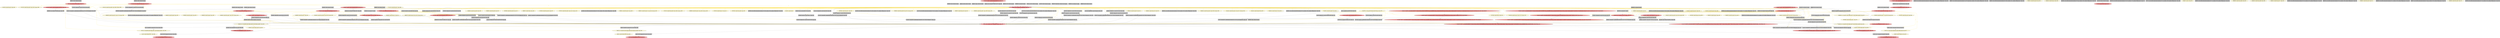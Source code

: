 
digraph G {


node2899 [fillcolor=lemonchiffon,label="[606/609]  br i1 %isnull215, label %delete.end217, label %delete.notnull216, !dbg !1672",shape=ellipse,style=filled ]
node2898 [fillcolor=grey,label="[467/468]  call void @llvm.dbg.declare(metadata i32* %i105, metadata !1664, metadata !DIExpression()), !dbg !1666",shape=rectangle,style=filled ]
node2895 [fillcolor=lemonchiffon,label="[650/651]  br label %for.cond74, !dbg !1466",shape=ellipse,style=filled ]
node2894 [fillcolor=grey,label="[379/382]  %idxprom122 = zext i32 %75 to i64, !dbg !1534",shape=rectangle,style=filled ]
node2891 [fillcolor=lightcoral,label="[861/862]  call void @srand(i32 %conv) #3, !dbg !1299",shape=ellipse,style=filled ]
node2890 [fillcolor=lemonchiffon,label="[646/647]  br label %for.cond71, !dbg !1494, !llvm.loop !1495",shape=ellipse,style=filled ]
node2888 [fillcolor=grey,label="[605/610]  %isnull215 = icmp eq i32** %125, null, !dbg !1672",shape=rectangle,style=filled ]
node2887 [fillcolor=grey,label="[601/604]  %126 = bitcast i32** %125 to i8*, !dbg !1672",shape=rectangle,style=filled ]
node2885 [fillcolor=lightcoral,label="[197/198]  %call171 = call dereferenceable(272) %class.std::basic_ostream* @_ZStlsISt11char_traitsIcEERSt13basic_ostreamIcT_ES5_PKc(%class.std::basic_ostream* dereferenceable(272) %call170, i8* getelementptr inbounds ([9 x i8], [9 x i8]* @.str.2, i32 0, i32 0)), !dbg !16091609",shape=ellipse,style=filled ]
node2884 [fillcolor=lemonchiffon,label="[273/274]  br label %for.cond139, !dbg !1588, !llvm.loop !1589",shape=ellipse,style=filled ]
node2883 [fillcolor=lemonchiffon,label="[669/670]  br label %for.cond5, !dbg !1343, !llvm.loop !1344",shape=ellipse,style=filled ]
node2881 [fillcolor=grey,label="[848/849]  call void @llvm.dbg.declare(metadata i32* %i188, metadata !1792, metadata !DIExpression()), !dbg !1794",shape=rectangle,style=filled ]
node2880 [fillcolor=lemonchiffon,label="[733/734]  br label %for.cond204, !dbg !1668, !llvm.loop !1669",shape=ellipse,style=filled ]
node2878 [fillcolor=lemonchiffon,label="[681/682]  br label %for.inc11, !dbg !1341",shape=ellipse,style=filled ]
node2875 [fillcolor=grey,label="[910/911]  %12 = bitcast i8* %call14 to i32**, !dbg !1348",shape=rectangle,style=filled ]
node2874 [fillcolor=lemonchiffon,label="[363/364]  br label %for.cond47, !dbg !1442, !llvm.loop !1443",shape=ellipse,style=filled ]
node2893 [fillcolor=grey,label="[866/867]  call void @llvm.dbg.declare(metadata [5 x i32]* %experiments, metadata !1450, metadata !DIExpression()), !dbg !1454",shape=rectangle,style=filled ]
node2873 [fillcolor=lemonchiffon,label="[334/341]  br i1 %isnull200, label %delete.end202, label %delete.notnull201, !dbg !1653",shape=ellipse,style=filled ]
node2872 [fillcolor=grey,label="[846/847]  call void @llvm.dbg.declare(metadata i32* %i203, metadata !1811, metadata !DIExpression()), !dbg !1813",shape=rectangle,style=filled ]
node2867 [fillcolor=lemonchiffon,label="[850/851]  br label %for.cond16, !dbg !1353",shape=ellipse,style=filled ]
node2864 [fillcolor=grey,label="[890/891]  %j70 = alloca i32, align 4",shape=rectangle,style=filled ]
node2863 [fillcolor=grey,label="[860/863]  %conv = trunc i64 %call to i32, !dbg !1298",shape=rectangle,style=filled ]
node2862 [fillcolor=grey,label="[868/869]  %k = alloca i32, align 4",shape=rectangle,style=filled ]
node2859 [fillcolor=grey,label="[431/432]  %sub = sub i32 3000, %72, !dbg !1532",shape=rectangle,style=filled ]
node2896 [fillcolor=lemonchiffon,label="[638/639]  br label %for.cond74, !dbg !1485, !llvm.loop !1486",shape=ellipse,style=filled ]
node2858 [fillcolor=grey,label="[870/871]  %i142 = alloca i32, align 4",shape=rectangle,style=filled ]
node2854 [fillcolor=lightcoral,label="[824/827]  %call3 = call i8* @_Znam(i64 8000) #10, !dbg !1326",shape=ellipse,style=filled ]
node2852 [fillcolor=grey,label="[54/57]  %115 = bitcast i32* %114 to i8*, !dbg !1646",shape=rectangle,style=filled ]
node2851 [fillcolor=lemonchiffon,label="[822/823]  br label %for.cond, !dbg !1309",shape=ellipse,style=filled ]
node2850 [fillcolor=grey,label="[902/903]  %b = alloca i32**, align 8",shape=rectangle,style=filled ]
node2848 [fillcolor=lemonchiffon,label="[575/576]  br label %for.inc173, !dbg !1611",shape=ellipse,style=filled ]
node2860 [fillcolor=lightcoral,label="[794/815]  %116 = load i32, i32* %i188, align 4, !dbg !1648",shape=ellipse,style=filled ]
node2847 [fillcolor=grey,label="[864/865]  call void @llvm.dbg.declare(metadata i32* %tmp, metadata !1455, metadata !DIExpression()), !dbg !1456",shape=rectangle,style=filled ]
node2846 [fillcolor=grey,label="[58/63]  %isnull194 = icmp eq i32* %114, null, !dbg !1646",shape=rectangle,style=filled ]
node2871 [fillcolor=lemonchiffon,label="[557/558]  br label %for.cond29, !dbg !1380",shape=ellipse,style=filled ]
node2849 [fillcolor=grey,label="[164/165]  %idxprom87 = zext i32 %51 to i64, !dbg !1479",shape=rectangle,style=filled ]
node2845 [fillcolor=grey,label="[872/873]  %j109 = alloca i32, align 4",shape=rectangle,style=filled ]
node2876 [fillcolor=lightcoral,label="[662/687]  %10 = load i32, i32* %i4, align 4, !dbg !1339",shape=ellipse,style=filled ]
node2844 [fillcolor=lemonchiffon,label="[765/766]  br label %for.cond, !dbg !1321, !llvm.loop !1322",shape=ellipse,style=filled ]
node2840 [fillcolor=grey,label="[563/564]  call void @llvm.dbg.declare(metadata i32* %i66, metadata !1602, metadata !DIExpression()), !dbg !1604",shape=rectangle,style=filled ]
node2839 [fillcolor=grey,label="[852/853]  %i46 = alloca i32, align 4",shape=rectangle,style=filled ]
node2838 [fillcolor=grey,label="[527/528]  %arrayidx = getelementptr inbounds i32*, i32** %3, i64 %idxprom, !dbg !1316",shape=rectangle,style=filled ]
node2837 [fillcolor=lemonchiffon,label="[192/193]  br label %if.end",shape=ellipse,style=filled ]
node2861 [fillcolor=grey,label="[740/743]  %retval = alloca i32, align 4",shape=rectangle,style=filled ]
node2836 [fillcolor=grey,label="[144/145]  %arrayidx78 = getelementptr inbounds i32*, i32** %38, i64 %idxprom77, !dbg !1471",shape=rectangle,style=filled ]
node2686 [fillcolor=grey,label="[172/173]  %idxprom83 = zext i32 %46 to i64, !dbg !1475",shape=rectangle,style=filled ]
node2897 [fillcolor=grey,label="[613/614]  %arrayidx21 = getelementptr inbounds i32*, i32** %15, i64 %idxprom20, !dbg !1360",shape=rectangle,style=filled ]
node2853 [fillcolor=grey,label="[409/410]  %idxprom115 = zext i32 %67 to i64, !dbg !1524",shape=rectangle,style=filled ]
node2742 [fillcolor=grey,label="[882/883]  %experiments = alloca [5 x i32], align 16",shape=rectangle,style=filled ]
node2740 [fillcolor=lemonchiffon,label="[657/658]  br label %for.cond71, !dbg !1457",shape=ellipse,style=filled ]
node2747 [fillcolor=lightcoral,label="[741/742]  store i32 0, i32* %retval, align 4",shape=ellipse,style=filled ]
node2739 [fillcolor=grey,label="[519/524]  %isnull185 = icmp eq i32** %109, null, !dbg !1634",shape=rectangle,style=filled ]
node2813 [fillcolor=lightcoral,label="[697/700]  %call19 = call i8* @_Znam(i64 12000) #10, !dbg !1358",shape=ellipse,style=filled ]
node2743 [fillcolor=lemonchiffon,label="[701/702]  br label %for.cond16, !dbg !1365, !llvm.loop !1366",shape=ellipse,style=filled ]
node2816 [fillcolor=lightcoral,label="[3/124]  %93 = load i32*, i32** %arrayidx152, align 8, !dbg !1576",shape=ellipse,style=filled ]
node2735 [fillcolor=grey,label="[834/835]  call void @llvm.dbg.declare(metadata i32* %i176, metadata !1773, metadata !DIExpression()), !dbg !1775",shape=rectangle,style=filled ]
node2684 [fillcolor=grey,label="[401/402]  call void @llvm.dbg.declare(metadata i32* %j109, metadata !1672, metadata !DIExpression()), !dbg !1675",shape=rectangle,style=filled ]
node2738 [fillcolor=grey,label="[770/771]  call void @llvm.dbg.declare(metadata i32*** %a, metadata !1459, metadata !DIExpression()), !dbg !1460",shape=rectangle,style=filled ]
node2683 [fillcolor=lemonchiffon,label="[399/400]  br label %for.cond106, !dbg !1552, !llvm.loop !1553",shape=ellipse,style=filled ]
node2727 [fillcolor=lightcoral,label="[194/195]  %call172 = call dereferenceable(272) %class.std::basic_ostream* @_ZNSolsEPFRSoS_E(%class.std::basic_ostream* %call171, %class.std::basic_ostream* (%class.std::basic_ostream*)* @_ZSt4endlIcSt11char_traitsIcEERSt13basic_ostreamIT_T0_ES6_), !dbg !1610bg !1610",shape=ellipse,style=filled ]
node2877 [fillcolor=grey,label="[271/272]  call void @llvm.dbg.declare(metadata i32* %i142, metadata !1720, metadata !DIExpression()), !dbg !1723",shape=rectangle,style=filled ]
node2713 [fillcolor=lemonchiffon,label="[607/608]  br label %delete.end217, !dbg !1672",shape=ellipse,style=filled ]
node2766 [fillcolor=lemonchiffon,label="[781/782]  br label %for.inc182, !dbg !1628",shape=ellipse,style=filled ]
node2718 [fillcolor=lightcoral,label="[475/554]  store i32 0, i32* %i28, align 4, !dbg !1379",shape=ellipse,style=filled ]
node2717 [fillcolor=lemonchiffon,label="[547/548]  br label %for.inc43, !dbg !1406",shape=ellipse,style=filled ]
node2729 [fillcolor=lightcoral,label="[677/678]  %call8 = call i8* @_Znam(i64 12000) #10, !dbg !1336",shape=ellipse,style=filled ]
node2745 [fillcolor=lemonchiffon,label="[816/817]  ret i32 0, !dbg !1673",shape=ellipse,style=filled ]
node2866 [fillcolor=grey,label="[856/857]  call void @llvm.dbg.declare(metadata i32*** %c, metadata !1503, metadata !DIExpression()), !dbg !1504",shape=rectangle,style=filled ]
node2714 [fillcolor=grey,label="[854/855]  %j50 = alloca i32, align 4",shape=rectangle,style=filled ]
node2774 [fillcolor=grey,label="[2/125]  %arrayidx152 = getelementptr inbounds i32*, i32** %91, i64 %idxprom151, !dbg !1576",shape=rectangle,style=filled ]
node2710 [fillcolor=grey,label="[537/538]  %rem = urem i32 %call35, 10, !dbg !1396",shape=rectangle,style=filled ]
node2842 [fillcolor=grey,label="[392/393]  %arrayidx114 = getelementptr inbounds i32*, i32** %64, i64 %idxprom113, !dbg !1524",shape=rectangle,style=filled ]
node2707 [fillcolor=lemonchiffon,label="[266/267]  br label %for.inc155, !dbg !1581",shape=ellipse,style=filled ]
node2678 [fillcolor=lightcoral,label="[289/370]  store i32 0, i32* %i46, align 4, !dbg !1413",shape=ellipse,style=filled ]
node2706 [fillcolor=lemonchiffon,label="[534/535]  br label %for.inc40, !dbg !1401",shape=ellipse,style=filled ]
node2855 [fillcolor=lemonchiffon,label="[655/656]  br label %for.cond67, !dbg !1499, !llvm.loop !1500",shape=ellipse,style=filled ]
node2769 [fillcolor=lemonchiffon,label="[767/768]  br label %for.inc, !dbg !1319",shape=ellipse,style=filled ]
node2682 [fillcolor=grey,label="[894/895]  %c = alloca i32**, align 8",shape=rectangle,style=filled ]
node2731 [fillcolor=lightcoral,label="[10/11]  call void @_ZdaPv(i8* %123) #11, !dbg !1665",shape=ellipse,style=filled ]
node2783 [fillcolor=grey,label="[138/139]  %arrayidx86 = getelementptr inbounds i32*, i32** %48, i64 %idxprom85, !dbg !1479",shape=rectangle,style=filled ]
node2687 [fillcolor=grey,label="[427/428]  %idxprom120 = zext i32 %sub119 to i64, !dbg !1529",shape=rectangle,style=filled ]
node2681 [fillcolor=lemonchiffon,label="[549/550]  br label %for.cond32, !dbg !1389",shape=ellipse,style=filled ]
node2695 [fillcolor=grey,label="[667/668]  %8 = bitcast i8* %call8 to i32*, !dbg !1336",shape=rectangle,style=filled ]
node2715 [fillcolor=grey,label="[480/481]  %arrayidx37 = getelementptr inbounds i32*, i32** %21, i64 %idxprom36, !dbg !1397",shape=rectangle,style=filled ]
node2753 [fillcolor=lemonchiffon,label="[783/784]  br label %for.cond177, !dbg !1630, !llvm.loop !1631",shape=ellipse,style=filled ]
node2843 [fillcolor=lemonchiffon,label="[908/909]  br label %for.cond204, !dbg !1657",shape=ellipse,style=filled ]
node2809 [fillcolor=lemonchiffon,label="[60/61]  br label %delete.end196, !dbg !1646",shape=ellipse,style=filled ]
node2711 [fillcolor=lemonchiffon,label="[842/843]  br label %for.cond189, !dbg !1638",shape=ellipse,style=filled ]
node2841 [fillcolor=grey,label="[886/887]  %i4 = alloca i32, align 4",shape=rectangle,style=filled ]
node2765 [fillcolor=grey,label="[329/330]  %arrayidx82 = getelementptr inbounds i32*, i32** %43, i64 %idxprom81, !dbg !1475",shape=rectangle,style=filled ]
node2716 [fillcolor=grey,label="[545/546]  call void @llvm.dbg.declare(metadata i32* %j, metadata !1542, metadata !DIExpression()), !dbg !1545",shape=rectangle,style=filled ]
node2708 [fillcolor=grey,label="[415/416]  %idxprom130 = zext i32 %sub129 to i64, !dbg !1539",shape=rectangle,style=filled ]
node2856 [fillcolor=grey,label="[688/689]  %j138 = alloca i32, align 4",shape=rectangle,style=filled ]
node2771 [fillcolor=lemonchiffon,label="[358/359]  br label %for.cond51, !dbg !1437, !llvm.loop !1438",shape=ellipse,style=filled ]
node2670 [fillcolor=grey,label="[345/346]  %arrayidx193 = getelementptr inbounds i32*, i32** %112, i64 %idxprom192, !dbg !1643",shape=rectangle,style=filled ]
node2677 [fillcolor=grey,label="[361/362]  call void @llvm.dbg.declare(metadata i32* %j50, metadata !1576, metadata !DIExpression()), !dbg !1579",shape=rectangle,style=filled ]
node2767 [fillcolor=grey,label="[337/338]  %118 = bitcast i32** %117 to i8*, !dbg !1653",shape=rectangle,style=filled ]
node2797 [fillcolor=grey,label="[12/13]  %123 = bitcast i32* %122 to i8*, !dbg !1665",shape=rectangle,style=filled ]
node2676 [fillcolor=lemonchiffon,label="[840/841]  br label %for.cond177, !dbg !1619",shape=ellipse,style=filled ]
node2808 [fillcolor=grey,label="[244/245]  %arrayidx147 = getelementptr inbounds i32*, i32** %87, i64 %idxprom146, !dbg !1572",shape=rectangle,style=filled ]
node2834 [fillcolor=grey,label="[904/905]  call void @llvm.dbg.declare(metadata i32* %i15, metadata !1507, metadata !DIExpression()), !dbg !1509",shape=rectangle,style=filled ]
node2689 [fillcolor=grey,label="[429/430]  %sub119 = sub i32 %sub, 1, !dbg !1533",shape=rectangle,style=filled ]
node2822 [fillcolor=lightcoral,label="[354/357]  %call54 = call i32 @rand() #3, !dbg !1428",shape=ellipse,style=filled ]
node2886 [fillcolor=lemonchiffon,label="[805/806]  br label %for.inc197, !dbg !1647",shape=ellipse,style=filled ]
node2825 [fillcolor=grey,label="[157/158]  call void @llvm.dbg.declare(metadata i32* %j70, metadata !1610, metadata !DIExpression()), !dbg !1613",shape=rectangle,style=filled ]
node2751 [fillcolor=grey,label="[807/808]  %idxprom192 = zext i32 %113 to i64, !dbg !1643",shape=rectangle,style=filled ]
node2673 [fillcolor=lemonchiffon,label="[801/802]  br label %for.cond189, !dbg !1649, !llvm.loop !1650",shape=ellipse,style=filled ]
node2736 [fillcolor=lemonchiffon,label="[283/284]  br label %for.cond47, !dbg !1414",shape=ellipse,style=filled ]
node2750 [fillcolor=grey,label="[892/893]  %i105 = alloca i32, align 4",shape=rectangle,style=filled ]
node2680 [fillcolor=grey,label="[380/381]  %arrayidx123 = getelementptr inbounds i32*, i32** %74, i64 %idxprom122, !dbg !1534",shape=rectangle,style=filled ]
node2865 [fillcolor=lightcoral,label="[209/214]  %call166 = call dereferenceable(272) %class.std::basic_ostream* @_ZNSolsEj(%class.std::basic_ostream* %call165, i32 %100), !dbg !16011601",shape=ellipse,style=filled ]
node2703 [fillcolor=lightcoral,label="[508/533]  %21 = load i32**, i32*** %a, align 8, !dbg !1397",shape=ellipse,style=filled ]
node2694 [fillcolor=lemonchiffon,label="[459/460]  br label %for.inc135, !dbg !1550",shape=ellipse,style=filled ]
node2770 [fillcolor=grey,label="[755/756]  %idxprom = zext i32 %4 to i64, !dbg !1316",shape=rectangle,style=filled ]
node2720 [fillcolor=grey,label="[559/560]  call void @llvm.dbg.declare(metadata i32* %i28, metadata !1533, metadata !DIExpression()), !dbg !1536",shape=rectangle,style=filled ]
node2788 [fillcolor=lemonchiffon,label="[268/269]  br label %for.cond143, !dbg !1583, !llvm.loop !1584",shape=ellipse,style=filled ]
node2732 [fillcolor=grey,label="[597/598]  %arrayidx208 = getelementptr inbounds i32*, i32** %120, i64 %idxprom207, !dbg !1662",shape=rectangle,style=filled ]
node2795 [fillcolor=lightcoral,label="[200/201]  %call169 = call dereferenceable(272) %class.std::basic_ostream* @_ZStlsISt11char_traitsIcEERSt13basic_ostreamIcT_ES5_PKc(%class.std::basic_ostream* dereferenceable(272) @_ZSt4cout, i8* getelementptr inbounds ([12 x i8], [12 x i8]* @.str, i32 0, i32 0)), !dbg !16051605",shape=ellipse,style=filled ]
node2679 [fillcolor=grey,label="[832/833]  %j = alloca i32, align 4",shape=rectangle,style=filled ]
node2691 [fillcolor=lemonchiffon,label="[441/442]  br label %for.cond110, !dbg !1547, !llvm.loop !1548",shape=ellipse,style=filled ]
node2741 [fillcolor=lemonchiffon,label="[521/522]  br label %delete.end187, !dbg !1634",shape=ellipse,style=filled ]
node2726 [fillcolor=lightcoral,label="[584/585]  %call165 = call dereferenceable(272) %class.std::basic_ostream* @_ZStlsISt11char_traitsIcEERSt13basic_ostreamIcT_ES5_PKc(%class.std::basic_ostream* dereferenceable(272) @_ZSt4cout, i8* getelementptr inbounds ([12 x i8], [12 x i8]* @.str, i32 0, i32 0)), !dbg !15981598",shape=ellipse,style=filled ]
node2761 [fillcolor=grey,label="[698/699]  %14 = bitcast i8* %call19 to i32*, !dbg !1358",shape=rectangle,style=filled ]
node2672 [fillcolor=grey,label="[349/350]  %arrayidx10 = getelementptr inbounds i32*, i32** %9, i64 %idxprom9, !dbg !1338",shape=rectangle,style=filled ]
node2702 [fillcolor=grey,label="[391/394]  %idxprom113 = zext i32 %65 to i64, !dbg !1524",shape=rectangle,style=filled ]
node2697 [fillcolor=grey,label="[479/482]  %idxprom36 = zext i32 %22 to i64, !dbg !1397",shape=rectangle,style=filled ]
node2868 [fillcolor=lemonchiffon,label="[159/160]  br label %for.inc99, !dbg !1497",shape=ellipse,style=filled ]
node2712 [fillcolor=lemonchiffon,label="[540/541]  br label %for.cond32, !dbg !1403, !llvm.loop !1404",shape=ellipse,style=filled ]
node2827 [fillcolor=grey,label="[838/839]  call void @llvm.dbg.declare(metadata i32* %i4, metadata !1485, metadata !DIExpression()), !dbg !1487",shape=rectangle,style=filled ]
node2724 [fillcolor=grey,label="[386/387]  %arrayidx118 = getelementptr inbounds i32*, i32** %69, i64 %idxprom117, !dbg !1529",shape=rectangle,style=filled ]
node2674 [fillcolor=grey,label="[355/356]  %rem55 = urem i32 %call54, 10, !dbg !1430",shape=rectangle,style=filled ]
node2690 [fillcolor=lemonchiffon,label="[439/440]  br label %for.inc132, !dbg !1545",shape=ellipse,style=filled ]
node2730 [fillcolor=lightcoral,label="[326/353]  %29 = load i32**, i32*** %b, align 8, !dbg !1431",shape=ellipse,style=filled ]
node2719 [fillcolor=lightcoral,label="[89/90]  call void @_Z4swapRjS_(i32* dereferenceable(4) %arrayidx149, i32* dereferenceable(4) %arrayidx154), !dbg !1580",shape=ellipse,style=filled ]
node2698 [fillcolor=grey,label="[511/512]  %arrayidx181 = getelementptr inbounds i32*, i32** %104, i64 %idxprom180, !dbg !1624",shape=rectangle,style=filled ]
node2892 [fillcolor=grey,label="[625/626]  %idxprom79 = zext i32 %41 to i64, !dbg !1471",shape=rectangle,style=filled ]
node2699 [fillcolor=lightcoral,label="[516/517]  call void @_ZdaPv(i8* %110) #11, !dbg !1634",shape=ellipse,style=filled ]
node2773 [fillcolor=lemonchiffon,label="[59/62]  br i1 %isnull194, label %delete.end196, label %delete.notnull195, !dbg !1646",shape=ellipse,style=filled ]
node2700 [fillcolor=grey,label="[819/820]  %0 = bitcast i8* %call1 to i32**, !dbg !1304",shape=rectangle,style=filled ]
node2721 [fillcolor=lemonchiffon,label="[880/881]  br label %for.cond5, !dbg !1331",shape=ellipse,style=filled ]
node2763 [fillcolor=grey,label="[131/134]  %idxprom92 = zext i32 %54 to i64, !dbg !1488",shape=rectangle,style=filled ]
node2748 [fillcolor=grey,label="[690/717]  %i15 = alloca i32, align 4",shape=rectangle,style=filled ]
node2746 [fillcolor=grey,label="[648/649]  call void @llvm.dbg.declare(metadata i32* %k, metadata !1619, metadata !DIExpression()), !dbg !1622",shape=rectangle,style=filled ]
node2779 [fillcolor=grey,label="[620/621]  %idxprom81 = zext i32 %44 to i64, !dbg !1475",shape=rectangle,style=filled ]
node2749 [fillcolor=grey,label="[168/169]  %idxprom94 = zext i32 %56 to i64, !dbg !1488",shape=rectangle,style=filled ]
node2829 [fillcolor=grey,label="[703/704]  %idxprom20 = zext i32 %16 to i64, !dbg !1360",shape=rectangle,style=filled ]
node2709 [fillcolor=lightcoral,label="[691/716]  store i32 0, i32* %i15, align 4, !dbg !1352",shape=ellipse,style=filled ]
node2704 [fillcolor=lightcoral,label="[210/213]  %call167 = call dereferenceable(272) %class.std::basic_ostream* @_ZStlsISt11char_traitsIcEERSt13basic_ostreamIcT_ES5_PKc(%class.std::basic_ostream* dereferenceable(272) %call166, i8* getelementptr inbounds ([9 x i8], [9 x i8]* @.str.1, i32 0, i32 0)), !dbg !16021602",shape=ellipse,style=filled ]
node2752 [fillcolor=lightcoral,label="[718/739]  %124 = load i32, i32* %i203, align 4, !dbg !1667",shape=ellipse,style=filled ]
node2754 [fillcolor=grey,label="[775/776]  %idxprom180 = zext i32 %105 to i64, !dbg !1624",shape=rectangle,style=filled ]
node2755 [fillcolor=grey,label="[385/388]  %idxprom117 = zext i32 %70 to i64, !dbg !1529",shape=rectangle,style=filled ]
node2756 [fillcolor=grey,label="[762/763]  %2 = bitcast i8* %call2 to i32*, !dbg !1314",shape=rectangle,style=filled ]
node2757 [fillcolor=grey,label="[888/889]  call void @llvm.dbg.declare(metadata i32* %i, metadata !1463, metadata !DIExpression()), !dbg !1465",shape=rectangle,style=filled ]
node2835 [fillcolor=grey,label="[500/501]  %idxprom38 = zext i32 %24 to i64, !dbg !1397",shape=rectangle,style=filled ]
node2758 [fillcolor=lightcoral,label="[912/913]  %call14 = call i8* @_Znam(i64 800) #10, !dbg !1348",shape=ellipse,style=filled ]
node2760 [fillcolor=lemonchiffon,label="[705/706]  br label %for.inc22, !dbg !1363",shape=ellipse,style=filled ]
node2722 [fillcolor=lemonchiffon,label="[561/562]  br label %for.cond67, !dbg !1448",shape=ellipse,style=filled ]
node2791 [fillcolor=lightcoral,label="[77/78]  call void @_ZdaPv(i8* %107) #11, !dbg !1627",shape=ellipse,style=filled ]
node2762 [fillcolor=lightcoral,label="[128/661]  %35 = load i32, i32* %i66, align 4, !dbg !1449",shape=ellipse,style=filled ]
node2768 [fillcolor=grey,label="[906/907]  call void @llvm.dbg.declare(metadata i32* %expn, metadata !1525, metadata !DIExpression()), !dbg !1527",shape=rectangle,style=filled ]
node2812 [fillcolor=lemonchiffon,label="[81/84]  br i1 %isnull, label %delete.end, label %delete.notnull, !dbg !1627",shape=ellipse,style=filled ]
node2804 [fillcolor=lemonchiffon,label="[308/309]  br label %for.inc60, !dbg !1435",shape=ellipse,style=filled ]
node2803 [fillcolor=lemonchiffon,label="[640/641]  br label %for.inc89, !dbg !1483",shape=ellipse,style=filled ]
node2772 [fillcolor=lemonchiffon,label="[339/340]  br label %delete.end202, !dbg !1653",shape=ellipse,style=filled ]
node2882 [fillcolor=grey,label="[679/680]  %idxprom9 = zext i32 %10 to i64, !dbg !1338",shape=rectangle,style=filled ]
node2723 [fillcolor=grey,label="[565/566]  call void @llvm.dbg.declare(metadata i32* %i46, metadata !1568, metadata !DIExpression()), !dbg !1570",shape=rectangle,style=filled ]
node2775 [fillcolor=grey,label="[122/123]  %arrayidx154 = getelementptr inbounds i32, i32* %93, i64 %idxprom153, !dbg !1576",shape=rectangle,style=filled ]
node2776 [fillcolor=grey,label="[0/127]  %sub150 = sub i32 99, %92, !dbg !1578",shape=rectangle,style=filled ]
node2705 [fillcolor=grey,label="[515/518]  %110 = bitcast i32** %109 to i8*, !dbg !1634",shape=rectangle,style=filled ]
node2693 [fillcolor=lemonchiffon,label="[457/458]  br label %for.cond110, !dbg !1519",shape=ellipse,style=filled ]
node2790 [fillcolor=lemonchiffon,label="[275/276]  br label %for.inc158, !dbg !1586",shape=ellipse,style=filled ]
node2777 [fillcolor=lightcoral,label="[196/199]  %call170 = call dereferenceable(272) %class.std::basic_ostream* @_ZNSolsEj(%class.std::basic_ostream* %call169, i32 %101), !dbg !16081608",shape=ellipse,style=filled ]
node2889 [fillcolor=lightcoral,label="[772/793]  %108 = load i32, i32* %i176, align 4, !dbg !1629",shape=ellipse,style=filled ]
node2823 [fillcolor=grey,label="[323/324]  %idxprom58 = zext i32 %32 to i64, !dbg !1431",shape=rectangle,style=filled ]
node2778 [fillcolor=lemonchiffon,label="[744/769]  br i1 %cmp, label %for.body, label %for.end, !dbg !1313",shape=ellipse,style=filled ]
node2819 [fillcolor=grey,label="[294/295]  %arrayidx57 = getelementptr inbounds i32*, i32** %29, i64 %idxprom56, !dbg !1431",shape=rectangle,style=filled ]
node2798 [fillcolor=grey,label="[137/140]  %idxprom85 = zext i32 %49 to i64, !dbg !1479",shape=rectangle,style=filled ]
node2780 [fillcolor=grey,label="[76/79]  %107 = bitcast i32* %106 to i8*, !dbg !1627",shape=rectangle,style=filled ]
node2781 [fillcolor=lightcoral,label="[536/539]  %call35 = call i32 @rand() #3, !dbg !1394",shape=ellipse,style=filled ]
node2879 [fillcolor=lemonchiffon,label="[520/523]  br i1 %isnull185, label %delete.end187, label %delete.notnull186, !dbg !1634",shape=ellipse,style=filled ]
node2782 [fillcolor=grey,label="[830/831]  %i203 = alloca i32, align 4",shape=rectangle,style=filled ]
node2734 [fillcolor=grey,label="[414/417]  %sub129 = sub i32 %sub128, 1, !dbg !1543",shape=rectangle,style=filled ]
node2784 [fillcolor=grey,label="[900/901]  %i176 = alloca i32, align 4",shape=rectangle,style=filled ]
node2785 [fillcolor=lemonchiffon,label="[14/15]  br label %delete.end211, !dbg !1665",shape=ellipse,style=filled ]
node2725 [fillcolor=grey,label="[567/568]  call void @llvm.dbg.declare(metadata i32* %j138, metadata !1712, metadata !DIExpression()), !dbg !1714",shape=rectangle,style=filled ]
node2696 [fillcolor=grey,label="[844/845]  %i188 = alloca i32, align 4",shape=rectangle,style=filled ]
node2786 [fillcolor=grey,label="[80/85]  %isnull = icmp eq i32* %106, null, !dbg !1627",shape=rectangle,style=filled ]
node2764 [fillcolor=lightcoral,label="[335/336]  call void @_ZdaPv(i8* %118) #11, !dbg !1653",shape=ellipse,style=filled ]
node2802 [fillcolor=lemonchiffon,label="[491/492]  br label %for.cond29, !dbg !1408, !llvm.loop !1409",shape=ellipse,style=filled ]
node2744 [fillcolor=grey,label="[143/146]  %idxprom77 = zext i32 %39 to i64, !dbg !1471",shape=rectangle,style=filled ]
node2787 [fillcolor=grey,label="[836/837]  %i66 = alloca i32, align 4",shape=rectangle,style=filled ]
node2789 [fillcolor=lemonchiffon,label="[731/732]  br label %for.inc212, !dbg !1666",shape=ellipse,style=filled ]
node2818 [fillcolor=lemonchiffon,label="[9/16]  br i1 %isnull209, label %delete.end211, label %delete.notnull210, !dbg !1665",shape=ellipse,style=filled ]
node2671 [fillcolor=lightcoral,label="[818/821]  %call1 = call i8* @_Znam(i64 800) #10, !dbg !1304",shape=ellipse,style=filled ]
node2793 [fillcolor=grey,label="[88/91]  %arrayidx149 = getelementptr inbounds i32, i32* %89, i64 %idxprom148, !dbg !1572",shape=rectangle,style=filled ]
node2737 [fillcolor=lemonchiffon,label="[828/829]  br label %for.cond25, !dbg !1371",shape=ellipse,style=filled ]
node2794 [fillcolor=grey,label="[227/228]  %idxprom153 = zext i32 %94 to i64, !dbg !1576",shape=rectangle,style=filled ]
node2821 [fillcolor=grey,label="[874/875]  %a = alloca i32**, align 8",shape=rectangle,style=filled ]
node2796 [fillcolor=grey,label="[8/17]  %isnull209 = icmp eq i32* %122, null, !dbg !1665",shape=rectangle,style=filled ]
node2826 [fillcolor=lemonchiffon,label="[82/83]  br label %delete.end, !dbg !1627",shape=ellipse,style=filled ]
node2857 [fillcolor=grey,label="[333/342]  %isnull200 = icmp eq i32** %117, null, !dbg !1653",shape=rectangle,style=filled ]
node2692 [fillcolor=grey,label="[447/448]  %idxprom126 = zext i32 %80 to i64, !dbg !1539",shape=rectangle,style=filled ]
node2828 [fillcolor=lightcoral,label="[761/764]  %call2 = call i8* @_Znam(i64 4000) #10, !dbg !1314",shape=ellipse,style=filled ]
node2800 [fillcolor=grey,label="[1/126]  %idxprom151 = zext i32 %sub150 to i64, !dbg !1576",shape=rectangle,style=filled ]
node2869 [fillcolor=grey,label="[825/826]  %6 = bitcast i8* %call3 to i32**, !dbg !1326",shape=rectangle,style=filled ]
node2801 [fillcolor=lightcoral,label="[55/56]  call void @_ZdaPv(i8* %115) #11, !dbg !1646",shape=ellipse,style=filled ]
node2685 [fillcolor=grey,label="[413/418]  %sub128 = sub i32 3000, %82, !dbg !1542",shape=rectangle,style=filled ]
node2805 [fillcolor=lightcoral,label="[211/212]  %call168 = call dereferenceable(272) %class.std::basic_ostream* @_ZNSolsEPFRSoS_E(%class.std::basic_ostream* %call167, %class.std::basic_ostream* (%class.std::basic_ostream*)* @_ZSt4endlIcSt11char_traitsIcEERSt13basic_ostreamIT_T0_ES6_), !dbg !1603bg !1603",shape=ellipse,style=filled ]
node2806 [fillcolor=grey,label="[884/885]  %tmp = alloca i32, align 4",shape=rectangle,style=filled ]
node2807 [fillcolor=lemonchiffon,label="[305/306]  br label %for.cond51, !dbg !1423",shape=ellipse,style=filled ]
node2675 [fillcolor=lemonchiffon,label="[365/366]  br label %for.inc63, !dbg !1440",shape=ellipse,style=filled ]
node2810 [fillcolor=grey,label="[260/261]  %idxprom148 = zext i32 %90 to i64, !dbg !1572",shape=rectangle,style=filled ]
node2733 [fillcolor=lightcoral,label="[602/603]  call void @_ZdaPv(i8* %126) #11, !dbg !1672",shape=ellipse,style=filled ]
node2799 [fillcolor=grey,label="[243/246]  %idxprom146 = zext i32 %88 to i64, !dbg !1572",shape=rectangle,style=filled ]
node2820 [fillcolor=grey,label="[132/133]  %arrayidx93 = getelementptr inbounds i32*, i32** %53, i64 %idxprom92, !dbg !1488",shape=rectangle,style=filled ]
node2811 [fillcolor=lemonchiffon,label="[285/286]  br label %for.cond139, !dbg !1558",shape=ellipse,style=filled ]
node2814 [fillcolor=lemonchiffon,label="[644/645]  br label %for.inc96, !dbg !1492",shape=ellipse,style=filled ]
node2792 [fillcolor=grey,label="[424/425]  %arrayidx127 = getelementptr inbounds i32*, i32** %79, i64 %idxprom126, !dbg !1539",shape=rectangle,style=filled ]
node2815 [fillcolor=lemonchiffon,label="[287/288]  br label %for.cond106, !dbg !1510",shape=ellipse,style=filled ]
node2728 [fillcolor=lemonchiffon,label="[586/587]  br label %if.end, !dbg !1604",shape=ellipse,style=filled ]
node2688 [fillcolor=grey,label="[405/406]  %idxprom124 = zext i32 %77 to i64, !dbg !1534",shape=rectangle,style=filled ]
node2759 [fillcolor=grey,label="[723/724]  %idxprom207 = zext i32 %121 to i64, !dbg !1662",shape=rectangle,style=filled ]
node2817 [fillcolor=grey,label="[293/296]  %idxprom56 = zext i32 %30 to i64, !dbg !1431",shape=rectangle,style=filled ]
node2824 [fillcolor=lemonchiffon,label="[237/238]  br label %for.cond143, !dbg !1567",shape=ellipse,style=filled ]
node2830 [fillcolor=grey,label="[896/897]  %expn = alloca i32, align 4",shape=rectangle,style=filled ]
node2831 [fillcolor=lemonchiffon,label="[573/574]  br label %for.cond25, !dbg !1613, !llvm.loop !1614",shape=ellipse,style=filled ]
node2701 [fillcolor=grey,label="[858/859]  %i = alloca i32, align 4",shape=rectangle,style=filled ]
node2833 [fillcolor=grey,label="[878/879]  call void @llvm.dbg.declare(metadata i32*** %b, metadata !1481, metadata !DIExpression()), !dbg !1482",shape=rectangle,style=filled ]
node2870 [fillcolor=grey,label="[898/899]  %i28 = alloca i32, align 4",shape=rectangle,style=filled ]
node2832 [fillcolor=lightcoral,label="[876/877]  %call = call i64 @time(i64* null) #3, !dbg !1298",shape=ellipse,style=filled ]

node2876->node2730 [style=solid,color=gold,label="C",penwidth=1.0,fontcolor=gold ]
node2786->node2812 [style=solid,color=black,label="",penwidth=0.5,fontcolor=black ]
node2718->node2681 [style=solid,color=gold,label="C",penwidth=1.0,fontcolor=gold ]
node2752->node2789 [style=solid,color=gold,label="C",penwidth=1.0,fontcolor=gold ]
node2730->node2670 [style=solid,color=black,label="",penwidth=0.5,fontcolor=black ]
node2813->node2761 [style=solid,color=black,label="",penwidth=0.5,fontcolor=black ]
node2762->node2755 [style=solid,color=gold,label="C",penwidth=1.0,fontcolor=gold ]
node2829->node2897 [style=solid,color=black,label="",penwidth=0.5,fontcolor=black ]
node2752->node2762 [style=solid,color=gold,label="C",penwidth=1.0,fontcolor=gold ]
node2792->node2816 [style=solid,color=black,label="",penwidth=0.5,fontcolor=black ]
node2755->node2724 [style=solid,color=black,label="",penwidth=0.5,fontcolor=black ]
node2762->node2836 [style=solid,color=gold,label="C",penwidth=1.0,fontcolor=gold ]
node2762->node2763 [style=solid,color=gold,label="C",penwidth=1.0,fontcolor=gold ]
node2674->node2816 [style=solid,color=black,label="",penwidth=0.5,fontcolor=black ]
node2718->node2703 [style=solid,color=gold,label="C",penwidth=1.0,fontcolor=gold ]
node2697->node2715 [style=solid,color=black,label="",penwidth=0.5,fontcolor=black ]
node2832->node2863 [style=solid,color=black,label="",penwidth=0.5,fontcolor=black ]
node2671->node2700 [style=solid,color=black,label="",penwidth=0.5,fontcolor=black ]
node2762->node2887 [style=solid,color=black,label="",penwidth=0.5,fontcolor=black ]
node2762->node2898 [style=solid,color=gold,label="C",penwidth=1.0,fontcolor=gold ]
node2752->node2818 [style=solid,color=gold,label="C",penwidth=1.0,fontcolor=gold ]
node2762->node2871 [style=solid,color=gold,label="C",penwidth=1.0,fontcolor=gold ]
node2762->node2894 [style=solid,color=gold,label="C",penwidth=1.0,fontcolor=gold ]
node2762->node2722 [style=solid,color=gold,label="C",penwidth=1.0,fontcolor=gold ]
node2762->node2703 [style=solid,color=gold,label="C",penwidth=1.0,fontcolor=gold ]
node2678->node2823 [style=solid,color=black,label="",penwidth=0.5,fontcolor=black ]
node2773->node2801 [style=solid,color=gold,label="C",penwidth=1.0,fontcolor=gold ]
node2762->node2824 [style=solid,color=gold,label="C",penwidth=1.0,fontcolor=gold ]
node2782->node2752 [style=solid,color=black,label="",penwidth=0.5,fontcolor=black ]
node2812->node2791 [style=solid,color=gold,label="C",penwidth=1.0,fontcolor=gold ]
node2762->node2842 [style=solid,color=gold,label="C",penwidth=1.0,fontcolor=gold ]
node2762->node2776 [style=solid,color=gold,label="C",penwidth=1.0,fontcolor=gold ]
node2876->node2883 [style=solid,color=gold,label="C",penwidth=1.0,fontcolor=gold ]
node2860->node2886 [style=solid,color=gold,label="C",penwidth=1.0,fontcolor=gold ]
node2762->node2793 [style=solid,color=gold,label="C",penwidth=1.0,fontcolor=gold ]
node2762->node2719 [style=solid,color=gold,label="C",penwidth=1.0,fontcolor=gold ]
node2889->node2754 [style=solid,color=black,label="",penwidth=0.5,fontcolor=black ]
node2835->node2816 [style=solid,color=black,label="",penwidth=0.5,fontcolor=black ]
node2762->node2683 [style=solid,color=gold,label="C",penwidth=1.0,fontcolor=gold ]
node2819->node2816 [style=solid,color=black,label="",penwidth=0.5,fontcolor=black ]
node2816->node2852 [style=solid,color=black,label="",penwidth=0.5,fontcolor=black ]
node2762->node2892 [style=solid,color=gold,label="C",penwidth=1.0,fontcolor=gold ]
node2816->node2797 [style=solid,color=black,label="",penwidth=0.5,fontcolor=black ]
node2730->node2857 [style=solid,color=black,label="",penwidth=0.5,fontcolor=black ]
node2773->node2852 [style=solid,color=gold,label="C",penwidth=1.0,fontcolor=gold ]
node2762->node2728 [style=solid,color=gold,label="C",penwidth=1.0,fontcolor=gold ]
node2739->node2879 [style=solid,color=black,label="",penwidth=0.5,fontcolor=black ]
node2816->node2796 [style=solid,color=black,label="",penwidth=0.5,fontcolor=black ]
node2767->node2764 [style=solid,color=black,label="",penwidth=0.5,fontcolor=black ]
node2810->node2793 [style=solid,color=black,label="",penwidth=0.5,fontcolor=black ]
node2703->node2705 [style=solid,color=black,label="",penwidth=0.5,fontcolor=black ]
node2762->node2788 [style=solid,color=gold,label="C",penwidth=1.0,fontcolor=gold ]
node2808->node2816 [style=solid,color=black,label="",penwidth=0.5,fontcolor=black ]
node2730->node2819 [style=solid,color=black,label="",penwidth=0.5,fontcolor=black ]
node2762->node2825 [style=solid,color=gold,label="C",penwidth=1.0,fontcolor=gold ]
node2762->node2837 [style=solid,color=gold,label="C",penwidth=1.0,fontcolor=gold ]
node2762->node2734 [style=solid,color=gold,label="C",penwidth=1.0,fontcolor=gold ]
node2762->node2684 [style=solid,color=gold,label="C",penwidth=1.0,fontcolor=gold ]
node2762->node2775 [style=solid,color=gold,label="C",penwidth=1.0,fontcolor=gold ]
node2763->node2820 [style=solid,color=black,label="",penwidth=0.5,fontcolor=black ]
node2752->node2759 [style=solid,color=gold,label="C",penwidth=1.0,fontcolor=gold ]
node2762->node2896 [style=solid,color=gold,label="C",penwidth=1.0,fontcolor=gold ]
node2859->node2689 [style=solid,color=black,label="",penwidth=0.5,fontcolor=black ]
node2762->node2792 [style=solid,color=gold,label="C",penwidth=1.0,fontcolor=gold ]
node2869->node2730 [style=solid,color=black,label="",penwidth=0.5,fontcolor=black ]
node2796->node2818 [style=solid,color=black,label="",penwidth=0.5,fontcolor=black ]
node2718->node2715 [style=solid,color=gold,label="C",penwidth=1.0,fontcolor=gold ]
node2762->node2694 [style=solid,color=gold,label="C",penwidth=1.0,fontcolor=gold ]
node2762->node2884 [style=solid,color=gold,label="C",penwidth=1.0,fontcolor=gold ]
node2830->node2762 [style=solid,color=black,label="",penwidth=0.5,fontcolor=black ]
node2818->node2785 [style=solid,color=gold,label="C",penwidth=1.0,fontcolor=gold ]
node2762->node2888 [style=solid,color=black,label="",penwidth=0.5,fontcolor=black ]
node2800->node2774 [style=solid,color=black,label="",penwidth=0.5,fontcolor=black ]
node2818->node2731 [style=solid,color=gold,label="C",penwidth=1.0,fontcolor=gold ]
node2793->node2719 [style=solid,color=black,label="",penwidth=0.5,fontcolor=black ]
node2777->node2885 [style=solid,color=black,label="",penwidth=0.5,fontcolor=black ]
node2762->node2814 [style=solid,color=gold,label="C",penwidth=1.0,fontcolor=gold ]
node2780->node2791 [style=solid,color=black,label="",penwidth=0.5,fontcolor=black ]
node2783->node2816 [style=solid,color=black,label="",penwidth=0.5,fontcolor=black ]
node2762->node2765 [style=solid,color=gold,label="C",penwidth=1.0,fontcolor=gold ]
node2682->node2762 [style=solid,color=black,label="",penwidth=0.5,fontcolor=black ]
node2732->node2816 [style=solid,color=black,label="",penwidth=0.5,fontcolor=black ]
node2687->node2816 [style=solid,color=black,label="",penwidth=0.5,fontcolor=black ]
node2762->node2680 [style=solid,color=gold,label="C",penwidth=1.0,fontcolor=gold ]
node2761->node2816 [style=solid,color=black,label="",penwidth=0.5,fontcolor=black ]
node2875->node2762 [style=solid,color=black,label="",penwidth=0.5,fontcolor=black ]
node2820->node2816 [style=solid,color=black,label="",penwidth=0.5,fontcolor=black ]
node2754->node2698 [style=solid,color=black,label="",penwidth=0.5,fontcolor=black ]
node2894->node2680 [style=solid,color=black,label="",penwidth=0.5,fontcolor=black ]
node2762->node2744 [style=solid,color=black,label="",penwidth=0.5,fontcolor=black ]
node2762->node2686 [style=solid,color=black,label="",penwidth=0.5,fontcolor=black ]
node2762->node2732 [style=solid,color=black,label="",penwidth=0.5,fontcolor=black ]
node2708->node2816 [style=solid,color=black,label="",penwidth=0.5,fontcolor=black ]
node2762->node2704 [style=solid,color=gold,label="C",penwidth=1.0,fontcolor=gold ]
node2821->node2703 [style=solid,color=black,label="",penwidth=0.5,fontcolor=black ]
node2858->node2762 [style=solid,color=black,label="",penwidth=0.5,fontcolor=black ]
node2876->node2729 [style=solid,color=gold,label="C",penwidth=1.0,fontcolor=gold ]
node2774->node2816 [style=solid,color=black,label="",penwidth=0.5,fontcolor=black ]
node2889->node2816 [style=solid,color=gold,label="C",penwidth=1.0,fontcolor=gold ]
node2870->node2718 [style=solid,color=black,label="",penwidth=0.5,fontcolor=black ]
node2718->node2781 [style=solid,color=gold,label="C",penwidth=1.0,fontcolor=gold ]
node2762->node2885 [style=solid,color=gold,label="C",penwidth=1.0,fontcolor=gold ]
node2718->node2716 [style=solid,color=gold,label="C",penwidth=1.0,fontcolor=gold ]
node2873->node2767 [style=solid,color=gold,label="C",penwidth=1.0,fontcolor=gold ]
node2850->node2730 [style=solid,color=black,label="",penwidth=0.5,fontcolor=black ]
node2762->node2803 [style=solid,color=gold,label="C",penwidth=1.0,fontcolor=gold ]
node2762->node2783 [style=solid,color=black,label="",penwidth=0.5,fontcolor=black ]
node2686->node2816 [style=solid,color=black,label="",penwidth=0.5,fontcolor=black ]
node2689->node2687 [style=solid,color=black,label="",penwidth=0.5,fontcolor=black ]
node2750->node2762 [style=solid,color=black,label="",penwidth=0.5,fontcolor=black ]
node2862->node2762 [style=solid,color=black,label="",penwidth=0.5,fontcolor=black ]
node2701->node2778 [style=solid,color=black,label="",penwidth=0.5,fontcolor=black ]
node2876->node2882 [style=solid,color=gold,label="C",penwidth=1.0,fontcolor=gold ]
node2744->node2836 [style=solid,color=black,label="",penwidth=0.5,fontcolor=black ]
node2879->node2705 [style=solid,color=gold,label="C",penwidth=1.0,fontcolor=gold ]
node2795->node2777 [style=solid,color=black,label="",penwidth=0.5,fontcolor=black ]
node2887->node2733 [style=solid,color=black,label="",penwidth=0.5,fontcolor=black ]
node2762->node2777 [style=solid,color=black,label="",penwidth=0.5,fontcolor=black ]
node2730->node2765 [style=solid,color=black,label="",penwidth=0.5,fontcolor=black ]
node2709->node2816 [style=solid,color=gold,label="C",penwidth=1.0,fontcolor=gold ]
node2762->node2868 [style=solid,color=gold,label="C",penwidth=1.0,fontcolor=gold ]
node2889->node2786 [style=solid,color=gold,label="C",penwidth=1.0,fontcolor=gold ]
node2670->node2816 [style=solid,color=black,label="",penwidth=0.5,fontcolor=black ]
node2709->node2829 [style=solid,color=black,label="",penwidth=0.5,fontcolor=black ]
node2714->node2678 [style=solid,color=black,label="",penwidth=0.5,fontcolor=black ]
node2752->node2732 [style=solid,color=gold,label="C",penwidth=1.0,fontcolor=gold ]
node2778->node2769 [style=solid,color=gold,label="C",penwidth=1.0,fontcolor=gold ]
node2860->node2673 [style=solid,color=gold,label="C",penwidth=1.0,fontcolor=gold ]
node2873->node2772 [style=solid,color=gold,label="C",penwidth=1.0,fontcolor=gold ]
node2778->node2770 [style=solid,color=black,label="",penwidth=0.5,fontcolor=black ]
node2729->node2695 [style=solid,color=black,label="",penwidth=0.5,fontcolor=black ]
node2889->node2698 [style=solid,color=gold,label="C",penwidth=1.0,fontcolor=gold ]
node2784->node2889 [style=solid,color=black,label="",penwidth=0.5,fontcolor=black ]
node2876->node2672 [style=solid,color=gold,label="C",penwidth=1.0,fontcolor=gold ]
node2889->node2703 [style=solid,color=gold,label="C",penwidth=1.0,fontcolor=gold ]
node2864->node2762 [style=solid,color=black,label="",penwidth=0.5,fontcolor=black ]
node2762->node2808 [style=solid,color=black,label="",penwidth=0.5,fontcolor=black ]
node2762->node2707 [style=solid,color=gold,label="C",penwidth=1.0,fontcolor=gold ]
node2882->node2672 [style=solid,color=black,label="",penwidth=0.5,fontcolor=black ]
node2889->node2812 [style=solid,color=gold,label="C",penwidth=1.0,fontcolor=gold ]
node2860->node2846 [style=solid,color=gold,label="C",penwidth=1.0,fontcolor=gold ]
node2879->node2699 [style=solid,color=gold,label="C",penwidth=1.0,fontcolor=gold ]
node2762->node2811 [style=solid,color=gold,label="C",penwidth=1.0,fontcolor=gold ]
node2860->node2730 [style=solid,color=gold,label="C",penwidth=1.0,fontcolor=gold ]
node2899->node2887 [style=solid,color=gold,label="C",penwidth=1.0,fontcolor=gold ]
node2836->node2816 [style=solid,color=black,label="",penwidth=0.5,fontcolor=black ]
node2724->node2816 [style=solid,color=black,label="",penwidth=0.5,fontcolor=black ]
node2758->node2875 [style=solid,color=black,label="",penwidth=0.5,fontcolor=black ]
node2718->node2802 [style=solid,color=gold,label="C",penwidth=1.0,fontcolor=gold ]
node2778->node2844 [style=solid,color=gold,label="C",penwidth=1.0,fontcolor=gold ]
node2679->node2718 [style=solid,color=black,label="",penwidth=0.5,fontcolor=black ]
node2897->node2816 [style=solid,color=black,label="",penwidth=0.5,fontcolor=black ]
node2762->node2678 [style=solid,color=gold,label="C",penwidth=1.0,fontcolor=gold ]
node2762->node2831 [style=solid,color=gold,label="C",penwidth=1.0,fontcolor=gold ]
node2853->node2816 [style=solid,color=black,label="",penwidth=0.5,fontcolor=black ]
node2892->node2816 [style=solid,color=black,label="",penwidth=0.5,fontcolor=black ]
node2726->node2865 [style=solid,color=black,label="",penwidth=0.5,fontcolor=black ]
node2678->node2816 [style=solid,color=gold,label="C",penwidth=1.0,fontcolor=gold ]
node2695->node2816 [style=solid,color=black,label="",penwidth=0.5,fontcolor=black ]
node2762->node2848 [style=solid,color=gold,label="C",penwidth=1.0,fontcolor=gold ]
node2678->node2822 [style=solid,color=gold,label="C",penwidth=1.0,fontcolor=gold ]
node2752->node2880 [style=solid,color=gold,label="C",penwidth=1.0,fontcolor=gold ]
node2718->node2717 [style=solid,color=gold,label="C",penwidth=1.0,fontcolor=gold ]
node2748->node2709 [style=solid,color=black,label="",penwidth=0.5,fontcolor=black ]
node2823->node2816 [style=solid,color=black,label="",penwidth=0.5,fontcolor=black ]
node2703->node2739 [style=solid,color=black,label="",penwidth=0.5,fontcolor=black ]
node2778->node2828 [style=solid,color=gold,label="C",penwidth=1.0,fontcolor=gold ]
node2762->node2688 [style=solid,color=gold,label="C",penwidth=1.0,fontcolor=gold ]
node2704->node2805 [style=solid,color=black,label="",penwidth=0.5,fontcolor=black ]
node2678->node2807 [style=solid,color=gold,label="C",penwidth=1.0,fontcolor=gold ]
node2718->node2706 [style=solid,color=gold,label="C",penwidth=1.0,fontcolor=gold ]
node2879->node2741 [style=solid,color=gold,label="C",penwidth=1.0,fontcolor=gold ]
node2787->node2762 [style=solid,color=black,label="",penwidth=0.5,fontcolor=black ]
node2678->node2804 [style=solid,color=gold,label="C",penwidth=1.0,fontcolor=gold ]
node2718->node2697 [style=solid,color=gold,label="C",penwidth=1.0,fontcolor=gold ]
node2762->node2895 [style=solid,color=gold,label="C",penwidth=1.0,fontcolor=gold ]
node2873->node2764 [style=solid,color=gold,label="C",penwidth=1.0,fontcolor=gold ]
node2861->node2747 [style=solid,color=black,label="",penwidth=0.5,fontcolor=black ]
node2709->node2897 [style=solid,color=gold,label="C",penwidth=1.0,fontcolor=gold ]
node2762->node2798 [style=solid,color=black,label="",penwidth=0.5,fontcolor=black ]
node2742->node2762 [style=solid,color=black,label="",penwidth=0.5,fontcolor=black ]
node2860->node2751 [style=solid,color=gold,label="C",penwidth=1.0,fontcolor=gold ]
node2876->node2816 [style=solid,color=gold,label="C",penwidth=1.0,fontcolor=gold ]
node2762->node2859 [style=solid,color=gold,label="C",penwidth=1.0,fontcolor=gold ]
node2856->node2762 [style=solid,color=black,label="",penwidth=0.5,fontcolor=black ]
node2703->node2838 [style=solid,color=black,label="",penwidth=0.5,fontcolor=black ]
node2762->node2799 [style=solid,color=gold,label="C",penwidth=1.0,fontcolor=gold ]
node2762->node2736 [style=solid,color=gold,label="C",penwidth=1.0,fontcolor=gold ]
node2762->node2691 [style=solid,color=gold,label="C",penwidth=1.0,fontcolor=gold ]
node2762->node2815 [style=solid,color=gold,label="C",penwidth=1.0,fontcolor=gold ]
node2762->node2810 [style=solid,color=black,label="",penwidth=0.5,fontcolor=black ]
node2889->node2766 [style=solid,color=gold,label="C",penwidth=1.0,fontcolor=gold ]
node2846->node2773 [style=solid,color=black,label="",penwidth=0.5,fontcolor=black ]
node2899->node2713 [style=solid,color=gold,label="C",penwidth=1.0,fontcolor=gold ]
node2705->node2699 [style=solid,color=black,label="",penwidth=0.5,fontcolor=black ]
node2685->node2734 [style=solid,color=black,label="",penwidth=0.5,fontcolor=black ]
node2860->node2670 [style=solid,color=gold,label="C",penwidth=1.0,fontcolor=gold ]
node2678->node2674 [style=solid,color=gold,label="C",penwidth=1.0,fontcolor=gold ]
node2696->node2860 [style=solid,color=black,label="",penwidth=0.5,fontcolor=black ]
node2672->node2816 [style=solid,color=black,label="",penwidth=0.5,fontcolor=black ]
node2678->node2677 [style=solid,color=gold,label="C",penwidth=1.0,fontcolor=gold ]
node2816->node2780 [style=solid,color=black,label="",penwidth=0.5,fontcolor=black ]
node2688->node2816 [style=solid,color=black,label="",penwidth=0.5,fontcolor=black ]
node2762->node2727 [style=solid,color=gold,label="C",penwidth=1.0,fontcolor=gold ]
node2756->node2816 [style=solid,color=black,label="",penwidth=0.5,fontcolor=black ]
node2762->node2849 [style=solid,color=black,label="",penwidth=0.5,fontcolor=black ]
node2709->node2743 [style=solid,color=gold,label="C",penwidth=1.0,fontcolor=gold ]
node2762->node2820 [style=solid,color=black,label="",penwidth=0.5,fontcolor=black ]
node2730->node2672 [style=solid,color=black,label="",penwidth=0.5,fontcolor=black ]
node2678->node2675 [style=solid,color=gold,label="C",penwidth=1.0,fontcolor=gold ]
node2709->node2761 [style=solid,color=gold,label="C",penwidth=1.0,fontcolor=gold ]
node2762->node2718 [style=solid,color=gold,label="C",penwidth=1.0,fontcolor=gold ]
node2876->node2878 [style=solid,color=gold,label="C",penwidth=1.0,fontcolor=gold ]
node2718->node2710 [style=solid,color=gold,label="C",penwidth=1.0,fontcolor=gold ]
node2849->node2816 [style=solid,color=black,label="",penwidth=0.5,fontcolor=black ]
node2703->node2836 [style=solid,color=black,label="",penwidth=0.5,fontcolor=black ]
node2762->node2702 [style=solid,color=gold,label="C",penwidth=1.0,fontcolor=gold ]
node2885->node2727 [style=solid,color=black,label="",penwidth=0.5,fontcolor=black ]
node2838->node2816 [style=solid,color=black,label="",penwidth=0.5,fontcolor=black ]
node2762->node2725 [style=solid,color=gold,label="C",penwidth=1.0,fontcolor=gold ]
node2812->node2780 [style=solid,color=gold,label="C",penwidth=1.0,fontcolor=gold ]
node2762->node2790 [style=solid,color=gold,label="C",penwidth=1.0,fontcolor=gold ]
node2842->node2816 [style=solid,color=black,label="",penwidth=0.5,fontcolor=black ]
node2799->node2808 [style=solid,color=black,label="",penwidth=0.5,fontcolor=black ]
node2839->node2678 [style=solid,color=black,label="",penwidth=0.5,fontcolor=black ]
node2678->node2874 [style=solid,color=gold,label="C",penwidth=1.0,fontcolor=gold ]
node2779->node2765 [style=solid,color=black,label="",penwidth=0.5,fontcolor=black ]
node2778->node2838 [style=solid,color=gold,label="C",penwidth=1.0,fontcolor=gold ]
node2762->node2853 [style=solid,color=gold,label="C",penwidth=1.0,fontcolor=gold ]
node2709->node2760 [style=solid,color=gold,label="C",penwidth=1.0,fontcolor=gold ]
node2762->node2816 [style=solid,color=gold,label="C",penwidth=1.0,fontcolor=gold ]
node2794->node2775 [style=solid,color=black,label="",penwidth=0.5,fontcolor=black ]
node2852->node2801 [style=solid,color=black,label="",penwidth=0.5,fontcolor=black ]
node2778->node2816 [style=solid,color=gold,label="C",penwidth=1.0,fontcolor=gold ]
node2730->node2767 [style=solid,color=black,label="",penwidth=0.5,fontcolor=black ]
node2781->node2710 [style=solid,color=black,label="",penwidth=0.5,fontcolor=black ]
node2762->node2692 [style=solid,color=gold,label="C",penwidth=1.0,fontcolor=gold ]
node2718->node2816 [style=solid,color=gold,label="C",penwidth=1.0,fontcolor=gold ]
node2845->node2762 [style=solid,color=black,label="",penwidth=0.5,fontcolor=black ]
node2762->node2685 [style=solid,color=gold,label="C",penwidth=1.0,fontcolor=gold ]
node2857->node2873 [style=solid,color=black,label="",penwidth=0.5,fontcolor=black ]
node2762->node2800 [style=solid,color=gold,label="C",penwidth=1.0,fontcolor=gold ]
node2678->node2819 [style=solid,color=gold,label="C",penwidth=1.0,fontcolor=gold ]
node2812->node2826 [style=solid,color=gold,label="C",penwidth=1.0,fontcolor=gold ]
node2710->node2816 [style=solid,color=black,label="",penwidth=0.5,fontcolor=black ]
node2762->node2855 [style=solid,color=gold,label="C",penwidth=1.0,fontcolor=gold ]
node2770->node2838 [style=solid,color=black,label="",penwidth=0.5,fontcolor=black ]
node2822->node2674 [style=solid,color=black,label="",penwidth=0.5,fontcolor=black ]
node2715->node2816 [style=solid,color=black,label="",penwidth=0.5,fontcolor=black ]
node2773->node2809 [style=solid,color=gold,label="C",penwidth=1.0,fontcolor=gold ]
node2752->node2796 [style=solid,color=gold,label="C",penwidth=1.0,fontcolor=gold ]
node2762->node2779 [style=solid,color=black,label="",penwidth=0.5,fontcolor=black ]
node2798->node2783 [style=solid,color=black,label="",penwidth=0.5,fontcolor=black ]
node2762->node2865 [style=solid,color=gold,label="C",penwidth=1.0,fontcolor=gold ]
node2709->node2813 [style=solid,color=gold,label="C",penwidth=1.0,fontcolor=gold ]
node2828->node2756 [style=solid,color=black,label="",penwidth=0.5,fontcolor=black ]
node2854->node2869 [style=solid,color=black,label="",penwidth=0.5,fontcolor=black ]
node2762->node2890 [style=solid,color=gold,label="C",penwidth=1.0,fontcolor=gold ]
node2899->node2733 [style=solid,color=gold,label="C",penwidth=1.0,fontcolor=gold ]
node2860->node2773 [style=solid,color=gold,label="C",penwidth=1.0,fontcolor=gold ]
node2703->node2698 [style=solid,color=black,label="",penwidth=0.5,fontcolor=black ]
node2762->node2726 [style=solid,color=gold,label="C",penwidth=1.0,fontcolor=gold ]
node2778->node2703 [style=solid,color=gold,label="C",penwidth=1.0,fontcolor=gold ]
node2888->node2899 [style=solid,color=black,label="",penwidth=0.5,fontcolor=black ]
node2762->node2693 [style=solid,color=gold,label="C",penwidth=1.0,fontcolor=gold ]
node2816->node2775 [style=solid,color=black,label="",penwidth=0.5,fontcolor=black ]
node2762->node2805 [style=solid,color=gold,label="C",penwidth=1.0,fontcolor=gold ]
node2678->node2817 [style=solid,color=gold,label="C",penwidth=1.0,fontcolor=gold ]
node2762->node2730 [style=solid,color=gold,label="C",penwidth=1.0,fontcolor=gold ]
node2762->node2689 [style=solid,color=gold,label="C",penwidth=1.0,fontcolor=gold ]
node2751->node2670 [style=solid,color=black,label="",penwidth=0.5,fontcolor=black ]
node2841->node2876 [style=solid,color=black,label="",penwidth=0.5,fontcolor=black ]
node2762->node2897 [style=solid,color=black,label="",penwidth=0.5,fontcolor=black ]
node2759->node2732 [style=solid,color=black,label="",penwidth=0.5,fontcolor=black ]
node2762->node2795 [style=solid,color=gold,label="C",penwidth=1.0,fontcolor=gold ]
node2762->node2877 [style=solid,color=gold,label="C",penwidth=1.0,fontcolor=gold ]
node2762->node2687 [style=solid,color=gold,label="C",penwidth=1.0,fontcolor=gold ]
node2818->node2797 [style=solid,color=gold,label="C",penwidth=1.0,fontcolor=gold ]
node2709->node2762 [style=solid,color=gold,label="C",penwidth=1.0,fontcolor=gold ]
node2762->node2840 [style=solid,color=gold,label="C",penwidth=1.0,fontcolor=gold ]
node2702->node2842 [style=solid,color=black,label="",penwidth=0.5,fontcolor=black ]
node2762->node2720 [style=solid,color=gold,label="C",penwidth=1.0,fontcolor=gold ]
node2762->node2690 [style=solid,color=gold,label="C",penwidth=1.0,fontcolor=gold ]
node2680->node2816 [style=solid,color=black,label="",penwidth=0.5,fontcolor=black ]
node2863->node2891 [style=solid,color=black,label="",penwidth=0.5,fontcolor=black ]
node2762->node2723 [style=solid,color=gold,label="C",penwidth=1.0,fontcolor=gold ]
node2816->node2786 [style=solid,color=black,label="",penwidth=0.5,fontcolor=black ]
node2703->node2715 [style=solid,color=black,label="",penwidth=0.5,fontcolor=black ]
node2775->node2719 [style=solid,color=black,label="",penwidth=0.5,fontcolor=black ]
node2816->node2793 [style=solid,color=black,label="",penwidth=0.5,fontcolor=black ]
node2762->node2746 [style=solid,color=gold,label="C",penwidth=1.0,fontcolor=gold ]
node2692->node2792 [style=solid,color=black,label="",penwidth=0.5,fontcolor=black ]
node2678->node2771 [style=solid,color=gold,label="C",penwidth=1.0,fontcolor=gold ]
node2765->node2816 [style=solid,color=black,label="",penwidth=0.5,fontcolor=black ]
node2860->node2816 [style=solid,color=gold,label="C",penwidth=1.0,fontcolor=gold ]
node2762->node2740 [style=solid,color=gold,label="C",penwidth=1.0,fontcolor=gold ]
node2734->node2708 [style=solid,color=black,label="",penwidth=0.5,fontcolor=black ]
node2817->node2819 [style=solid,color=black,label="",penwidth=0.5,fontcolor=black ]
node2762->node2774 [style=solid,color=black,label="",penwidth=0.5,fontcolor=black ]
node2678->node2730 [style=solid,color=gold,label="C",penwidth=1.0,fontcolor=gold ]
node2762->node2749 [style=solid,color=gold,label="C",penwidth=1.0,fontcolor=gold ]
node2806->node2816 [style=solid,color=black,label="",penwidth=0.5,fontcolor=black ]
node2762->node2794 [style=solid,color=gold,label="C",penwidth=1.0,fontcolor=gold ]
node2776->node2800 [style=solid,color=black,label="",penwidth=0.5,fontcolor=black ]
node2762->node2708 [style=solid,color=gold,label="C",penwidth=1.0,fontcolor=gold ]
node2889->node2753 [style=solid,color=gold,label="C",penwidth=1.0,fontcolor=gold ]
node2876->node2695 [style=solid,color=gold,label="C",penwidth=1.0,fontcolor=gold ]
node2816->node2846 [style=solid,color=black,label="",penwidth=0.5,fontcolor=black ]
node2718->node2712 [style=solid,color=gold,label="C",penwidth=1.0,fontcolor=gold ]
node2718->node2835 [style=solid,color=black,label="",penwidth=0.5,fontcolor=black ]
node2752->node2816 [style=solid,color=gold,label="C",penwidth=1.0,fontcolor=gold ]
node2762->node2724 [style=solid,color=black,label="",penwidth=0.5,fontcolor=black ]
node2797->node2731 [style=solid,color=black,label="",penwidth=0.5,fontcolor=black ]
node2698->node2816 [style=solid,color=black,label="",penwidth=0.5,fontcolor=black ]
node2865->node2704 [style=solid,color=black,label="",penwidth=0.5,fontcolor=black ]
node2778->node2756 [style=solid,color=gold,label="C",penwidth=1.0,fontcolor=gold ]
node2700->node2703 [style=solid,color=black,label="",penwidth=0.5,fontcolor=black ]
node2749->node2816 [style=solid,color=black,label="",penwidth=0.5,fontcolor=black ]


}
